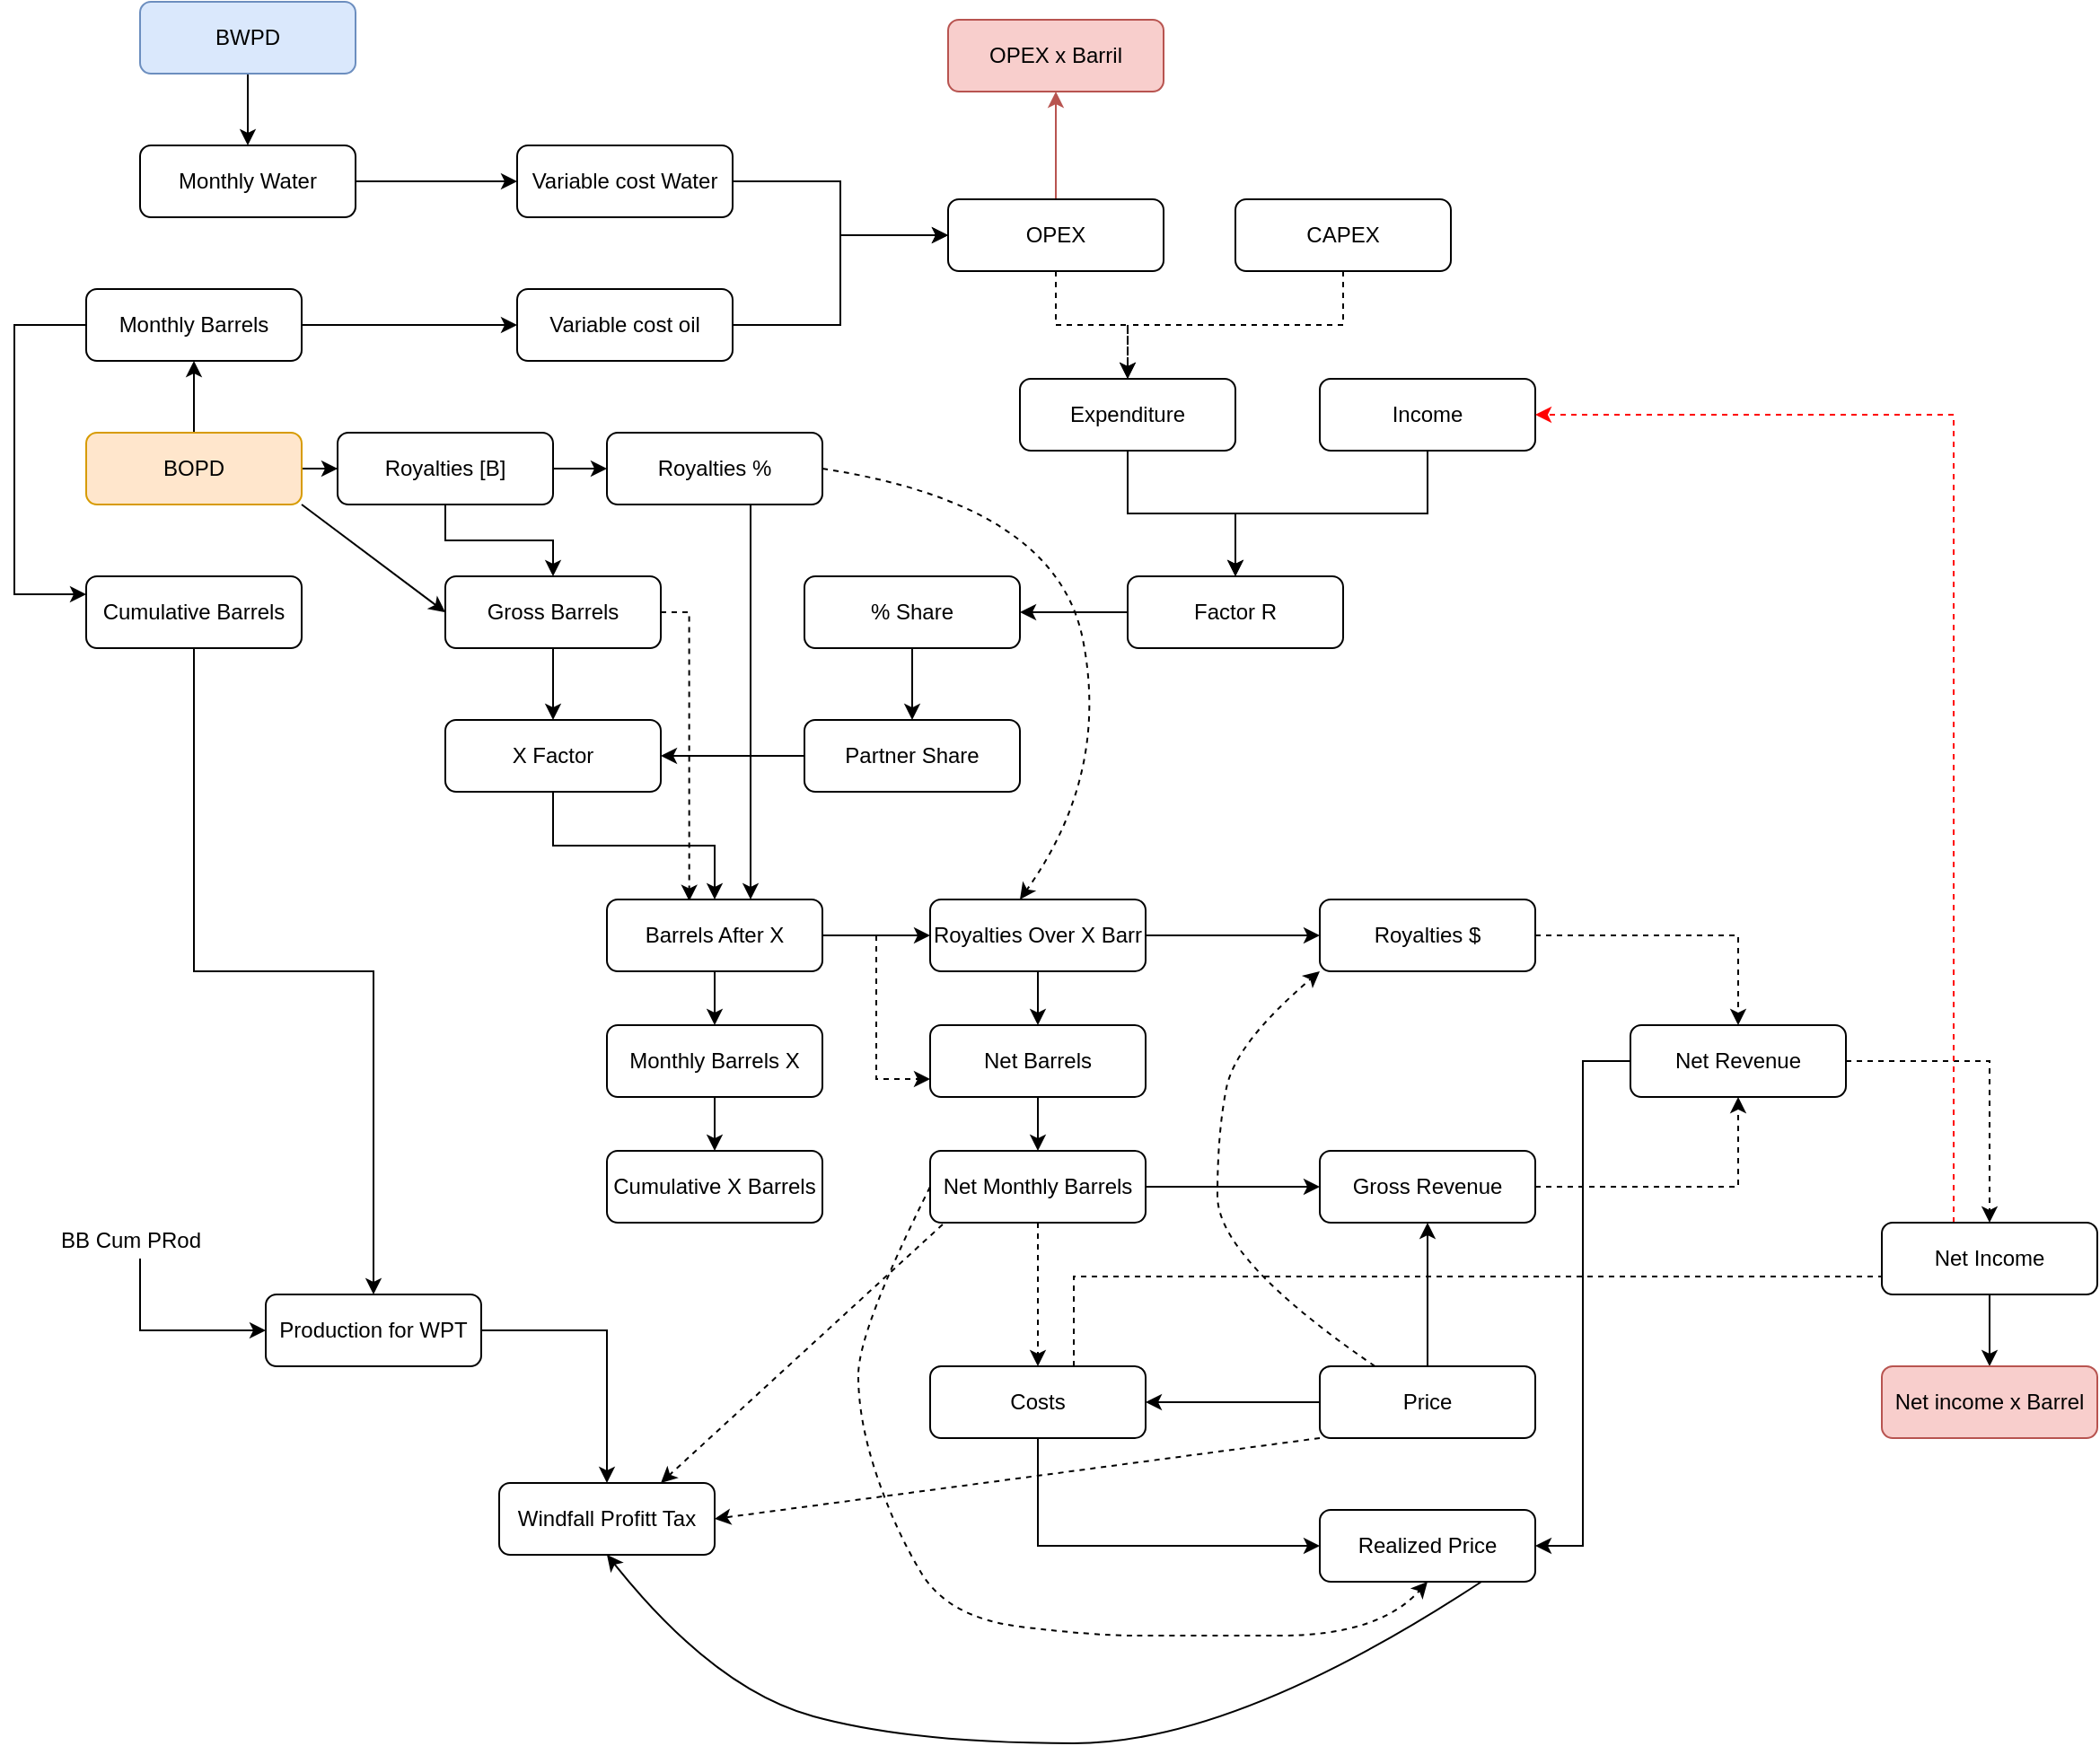 <mxfile version="14.1.8" type="github">
  <diagram id="C5RBs43oDa-KdzZeNtuy" name="Page-1">
    <mxGraphModel dx="1600" dy="2113" grid="1" gridSize="10" guides="1" tooltips="1" connect="1" arrows="1" fold="1" page="1" pageScale="1" pageWidth="827" pageHeight="1169" math="0" shadow="0">
      <root>
        <mxCell id="WIyWlLk6GJQsqaUBKTNV-0" />
        <mxCell id="WIyWlLk6GJQsqaUBKTNV-1" parent="WIyWlLk6GJQsqaUBKTNV-0" />
        <mxCell id="Q5CgKCw0-7kjikuRVH3W-6" style="edgeStyle=orthogonalEdgeStyle;rounded=0;orthogonalLoop=1;jettySize=auto;html=1;" parent="WIyWlLk6GJQsqaUBKTNV-1" source="WIyWlLk6GJQsqaUBKTNV-3" target="Q5CgKCw0-7kjikuRVH3W-3" edge="1">
          <mxGeometry relative="1" as="geometry" />
        </mxCell>
        <mxCell id="Q5CgKCw0-7kjikuRVH3W-8" style="edgeStyle=orthogonalEdgeStyle;rounded=0;orthogonalLoop=1;jettySize=auto;html=1;" parent="WIyWlLk6GJQsqaUBKTNV-1" source="WIyWlLk6GJQsqaUBKTNV-3" target="Q5CgKCw0-7kjikuRVH3W-7" edge="1">
          <mxGeometry relative="1" as="geometry" />
        </mxCell>
        <mxCell id="WIyWlLk6GJQsqaUBKTNV-3" value="BOPD" style="rounded=1;whiteSpace=wrap;html=1;fontSize=12;glass=0;strokeWidth=1;shadow=0;fillColor=#ffe6cc;strokeColor=#d79b00;" parent="WIyWlLk6GJQsqaUBKTNV-1" vertex="1">
          <mxGeometry x="140" width="120" height="40" as="geometry" />
        </mxCell>
        <mxCell id="Q5CgKCw0-7kjikuRVH3W-111" style="edgeStyle=orthogonalEdgeStyle;rounded=0;orthogonalLoop=1;jettySize=auto;html=1;entryX=0.5;entryY=0;entryDx=0;entryDy=0;" parent="WIyWlLk6GJQsqaUBKTNV-1" source="Q5CgKCw0-7kjikuRVH3W-1" target="Q5CgKCw0-7kjikuRVH3W-2" edge="1">
          <mxGeometry relative="1" as="geometry" />
        </mxCell>
        <mxCell id="Q5CgKCw0-7kjikuRVH3W-1" value="BWPD" style="rounded=1;whiteSpace=wrap;html=1;fontSize=12;glass=0;strokeWidth=1;shadow=0;fillColor=#dae8fc;strokeColor=#6c8ebf;" parent="WIyWlLk6GJQsqaUBKTNV-1" vertex="1">
          <mxGeometry x="170" y="-240" width="120" height="40" as="geometry" />
        </mxCell>
        <mxCell id="Q5CgKCw0-7kjikuRVH3W-132" style="edgeStyle=orthogonalEdgeStyle;rounded=0;orthogonalLoop=1;jettySize=auto;html=1;entryX=0;entryY=0.5;entryDx=0;entryDy=0;strokeColor=#000000;" parent="WIyWlLk6GJQsqaUBKTNV-1" source="Q5CgKCw0-7kjikuRVH3W-2" target="Q5CgKCw0-7kjikuRVH3W-82" edge="1">
          <mxGeometry relative="1" as="geometry" />
        </mxCell>
        <mxCell id="Q5CgKCw0-7kjikuRVH3W-2" value="Monthly Water" style="rounded=1;whiteSpace=wrap;html=1;fontSize=12;glass=0;strokeWidth=1;shadow=0;" parent="WIyWlLk6GJQsqaUBKTNV-1" vertex="1">
          <mxGeometry x="170" y="-160" width="120" height="40" as="geometry" />
        </mxCell>
        <mxCell id="Q5CgKCw0-7kjikuRVH3W-129" style="edgeStyle=orthogonalEdgeStyle;rounded=0;orthogonalLoop=1;jettySize=auto;html=1;strokeColor=#000000;entryX=0;entryY=0.25;entryDx=0;entryDy=0;" parent="WIyWlLk6GJQsqaUBKTNV-1" source="Q5CgKCw0-7kjikuRVH3W-3" target="Q5CgKCw0-7kjikuRVH3W-4" edge="1">
          <mxGeometry relative="1" as="geometry">
            <mxPoint x="110" y="90" as="targetPoint" />
            <Array as="points">
              <mxPoint x="100" y="-60" />
              <mxPoint x="100" y="90" />
            </Array>
          </mxGeometry>
        </mxCell>
        <mxCell id="Q5CgKCw0-7kjikuRVH3W-131" style="edgeStyle=orthogonalEdgeStyle;rounded=0;orthogonalLoop=1;jettySize=auto;html=1;entryX=0;entryY=0.5;entryDx=0;entryDy=0;strokeColor=#000000;" parent="WIyWlLk6GJQsqaUBKTNV-1" source="Q5CgKCw0-7kjikuRVH3W-3" target="Q5CgKCw0-7kjikuRVH3W-81" edge="1">
          <mxGeometry relative="1" as="geometry" />
        </mxCell>
        <mxCell id="Q5CgKCw0-7kjikuRVH3W-3" value="Monthly Barrels" style="rounded=1;whiteSpace=wrap;html=1;fontSize=12;glass=0;strokeWidth=1;shadow=0;" parent="WIyWlLk6GJQsqaUBKTNV-1" vertex="1">
          <mxGeometry x="140" y="-80" width="120" height="40" as="geometry" />
        </mxCell>
        <mxCell id="Q5CgKCw0-7kjikuRVH3W-62" style="edgeStyle=orthogonalEdgeStyle;rounded=0;orthogonalLoop=1;jettySize=auto;html=1;entryX=0.5;entryY=0;entryDx=0;entryDy=0;" parent="WIyWlLk6GJQsqaUBKTNV-1" source="Q5CgKCw0-7kjikuRVH3W-4" target="Q5CgKCw0-7kjikuRVH3W-61" edge="1">
          <mxGeometry relative="1" as="geometry" />
        </mxCell>
        <mxCell id="Q5CgKCw0-7kjikuRVH3W-4" value="Cumulative Barrels" style="rounded=1;whiteSpace=wrap;html=1;fontSize=12;glass=0;strokeWidth=1;shadow=0;" parent="WIyWlLk6GJQsqaUBKTNV-1" vertex="1">
          <mxGeometry x="140" y="80" width="120" height="40" as="geometry" />
        </mxCell>
        <mxCell id="Q5CgKCw0-7kjikuRVH3W-10" style="edgeStyle=orthogonalEdgeStyle;rounded=0;orthogonalLoop=1;jettySize=auto;html=1;" parent="WIyWlLk6GJQsqaUBKTNV-1" source="Q5CgKCw0-7kjikuRVH3W-7" target="Q5CgKCw0-7kjikuRVH3W-9" edge="1">
          <mxGeometry relative="1" as="geometry" />
        </mxCell>
        <mxCell id="Q5CgKCw0-7kjikuRVH3W-13" style="edgeStyle=orthogonalEdgeStyle;rounded=0;orthogonalLoop=1;jettySize=auto;html=1;entryX=0.5;entryY=0;entryDx=0;entryDy=0;" parent="WIyWlLk6GJQsqaUBKTNV-1" source="Q5CgKCw0-7kjikuRVH3W-7" target="Q5CgKCw0-7kjikuRVH3W-12" edge="1">
          <mxGeometry relative="1" as="geometry" />
        </mxCell>
        <mxCell id="Q5CgKCw0-7kjikuRVH3W-7" value="Royalties [B]" style="rounded=1;whiteSpace=wrap;html=1;fontSize=12;glass=0;strokeWidth=1;shadow=0;" parent="WIyWlLk6GJQsqaUBKTNV-1" vertex="1">
          <mxGeometry x="280" width="120" height="40" as="geometry" />
        </mxCell>
        <mxCell id="Q5CgKCw0-7kjikuRVH3W-32" style="edgeStyle=orthogonalEdgeStyle;rounded=0;orthogonalLoop=1;jettySize=auto;html=1;" parent="WIyWlLk6GJQsqaUBKTNV-1" source="Q5CgKCw0-7kjikuRVH3W-9" target="Q5CgKCw0-7kjikuRVH3W-28" edge="1">
          <mxGeometry relative="1" as="geometry">
            <Array as="points">
              <mxPoint x="510" y="150" />
              <mxPoint x="510" y="150" />
            </Array>
          </mxGeometry>
        </mxCell>
        <mxCell id="Q5CgKCw0-7kjikuRVH3W-9" value="Royalties %" style="rounded=1;whiteSpace=wrap;html=1;fontSize=12;glass=0;strokeWidth=1;shadow=0;" parent="WIyWlLk6GJQsqaUBKTNV-1" vertex="1">
          <mxGeometry x="430" width="120" height="40" as="geometry" />
        </mxCell>
        <mxCell id="Q5CgKCw0-7kjikuRVH3W-26" style="edgeStyle=orthogonalEdgeStyle;rounded=0;orthogonalLoop=1;jettySize=auto;html=1;entryX=0.5;entryY=0;entryDx=0;entryDy=0;" parent="WIyWlLk6GJQsqaUBKTNV-1" source="Q5CgKCw0-7kjikuRVH3W-12" target="Q5CgKCw0-7kjikuRVH3W-25" edge="1">
          <mxGeometry relative="1" as="geometry" />
        </mxCell>
        <mxCell id="Q5CgKCw0-7kjikuRVH3W-125" style="edgeStyle=orthogonalEdgeStyle;rounded=0;orthogonalLoop=1;jettySize=auto;html=1;entryX=0.382;entryY=0.021;entryDx=0;entryDy=0;entryPerimeter=0;dashed=1;strokeColor=#000000;" parent="WIyWlLk6GJQsqaUBKTNV-1" source="Q5CgKCw0-7kjikuRVH3W-12" target="Q5CgKCw0-7kjikuRVH3W-28" edge="1">
          <mxGeometry relative="1" as="geometry">
            <Array as="points">
              <mxPoint x="400" y="100" />
              <mxPoint x="476" y="100" />
            </Array>
          </mxGeometry>
        </mxCell>
        <mxCell id="Q5CgKCw0-7kjikuRVH3W-12" value="Gross Barrels" style="rounded=1;whiteSpace=wrap;html=1;fontSize=12;glass=0;strokeWidth=1;shadow=0;" parent="WIyWlLk6GJQsqaUBKTNV-1" vertex="1">
          <mxGeometry x="340" y="80" width="120" height="40" as="geometry" />
        </mxCell>
        <mxCell id="Q5CgKCw0-7kjikuRVH3W-15" value="" style="endArrow=classic;html=1;exitX=1;exitY=1;exitDx=0;exitDy=0;entryX=0;entryY=0.5;entryDx=0;entryDy=0;" parent="WIyWlLk6GJQsqaUBKTNV-1" source="WIyWlLk6GJQsqaUBKTNV-3" target="Q5CgKCw0-7kjikuRVH3W-12" edge="1">
          <mxGeometry width="50" height="50" relative="1" as="geometry">
            <mxPoint x="410" y="250" as="sourcePoint" />
            <mxPoint x="460" y="200" as="targetPoint" />
          </mxGeometry>
        </mxCell>
        <mxCell id="Q5CgKCw0-7kjikuRVH3W-19" style="edgeStyle=orthogonalEdgeStyle;rounded=0;orthogonalLoop=1;jettySize=auto;html=1;entryX=0.5;entryY=0;entryDx=0;entryDy=0;" parent="WIyWlLk6GJQsqaUBKTNV-1" source="Q5CgKCw0-7kjikuRVH3W-16" target="Q5CgKCw0-7kjikuRVH3W-18" edge="1">
          <mxGeometry relative="1" as="geometry" />
        </mxCell>
        <mxCell id="Q5CgKCw0-7kjikuRVH3W-16" value="Income&lt;span style=&quot;color: rgba(0 , 0 , 0 , 0) ; font-family: monospace ; font-size: 0px&quot;&gt;%3CmxGraphModel%3E%3Croot%3E%3CmxCell%20id%3D%220%22%2F%3E%3CmxCell%20id%3D%221%22%20parent%3D%220%22%2F%3E%3CmxCell%20id%3D%222%22%20value%3D%22BOPD%22%20style%3D%22rounded%3D1%3BwhiteSpace%3Dwrap%3Bhtml%3D1%3BfontSize%3D12%3Bglass%3D0%3BstrokeWidth%3D1%3Bshadow%3D0%3B%22%20vertex%3D%221%22%20parent%3D%221%22%3E%3CmxGeometry%20x%3D%22140%22%20width%3D%22120%22%20height%3D%2240%22%20as%3D%22geometry%22%2F%3E%3C%2FmxCell%3E%3C%2Froot%3E%3C%2FmxGraphModel%3E&lt;/span&gt;" style="rounded=1;whiteSpace=wrap;html=1;fontSize=12;glass=0;strokeWidth=1;shadow=0;" parent="WIyWlLk6GJQsqaUBKTNV-1" vertex="1">
          <mxGeometry x="827" y="-30" width="120" height="40" as="geometry" />
        </mxCell>
        <mxCell id="Q5CgKCw0-7kjikuRVH3W-20" style="edgeStyle=orthogonalEdgeStyle;rounded=0;orthogonalLoop=1;jettySize=auto;html=1;" parent="WIyWlLk6GJQsqaUBKTNV-1" source="Q5CgKCw0-7kjikuRVH3W-17" target="Q5CgKCw0-7kjikuRVH3W-18" edge="1">
          <mxGeometry relative="1" as="geometry" />
        </mxCell>
        <mxCell id="Q5CgKCw0-7kjikuRVH3W-17" value="Expenditure" style="rounded=1;whiteSpace=wrap;html=1;fontSize=12;glass=0;strokeWidth=1;shadow=0;" parent="WIyWlLk6GJQsqaUBKTNV-1" vertex="1">
          <mxGeometry x="660" y="-30" width="120" height="40" as="geometry" />
        </mxCell>
        <mxCell id="Q5CgKCw0-7kjikuRVH3W-23" style="edgeStyle=orthogonalEdgeStyle;rounded=0;orthogonalLoop=1;jettySize=auto;html=1;entryX=1;entryY=0.5;entryDx=0;entryDy=0;" parent="WIyWlLk6GJQsqaUBKTNV-1" source="Q5CgKCw0-7kjikuRVH3W-18" target="Q5CgKCw0-7kjikuRVH3W-21" edge="1">
          <mxGeometry relative="1" as="geometry" />
        </mxCell>
        <mxCell id="Q5CgKCw0-7kjikuRVH3W-18" value="Factor R" style="rounded=1;whiteSpace=wrap;html=1;fontSize=12;glass=0;strokeWidth=1;shadow=0;" parent="WIyWlLk6GJQsqaUBKTNV-1" vertex="1">
          <mxGeometry x="720" y="80" width="120" height="40" as="geometry" />
        </mxCell>
        <mxCell id="Q5CgKCw0-7kjikuRVH3W-24" style="edgeStyle=orthogonalEdgeStyle;rounded=0;orthogonalLoop=1;jettySize=auto;html=1;" parent="WIyWlLk6GJQsqaUBKTNV-1" source="Q5CgKCw0-7kjikuRVH3W-21" target="Q5CgKCw0-7kjikuRVH3W-22" edge="1">
          <mxGeometry relative="1" as="geometry" />
        </mxCell>
        <mxCell id="Q5CgKCw0-7kjikuRVH3W-21" value="% Share" style="rounded=1;whiteSpace=wrap;html=1;fontSize=12;glass=0;strokeWidth=1;shadow=0;" parent="WIyWlLk6GJQsqaUBKTNV-1" vertex="1">
          <mxGeometry x="540" y="80" width="120" height="40" as="geometry" />
        </mxCell>
        <mxCell id="Q5CgKCw0-7kjikuRVH3W-27" style="edgeStyle=orthogonalEdgeStyle;rounded=0;orthogonalLoop=1;jettySize=auto;html=1;entryX=1;entryY=0.5;entryDx=0;entryDy=0;" parent="WIyWlLk6GJQsqaUBKTNV-1" source="Q5CgKCw0-7kjikuRVH3W-22" target="Q5CgKCw0-7kjikuRVH3W-25" edge="1">
          <mxGeometry relative="1" as="geometry" />
        </mxCell>
        <mxCell id="Q5CgKCw0-7kjikuRVH3W-22" value="Partner Share" style="rounded=1;whiteSpace=wrap;html=1;fontSize=12;glass=0;strokeWidth=1;shadow=0;" parent="WIyWlLk6GJQsqaUBKTNV-1" vertex="1">
          <mxGeometry x="540" y="160" width="120" height="40" as="geometry" />
        </mxCell>
        <mxCell id="Q5CgKCw0-7kjikuRVH3W-30" style="edgeStyle=orthogonalEdgeStyle;rounded=0;orthogonalLoop=1;jettySize=auto;html=1;" parent="WIyWlLk6GJQsqaUBKTNV-1" source="Q5CgKCw0-7kjikuRVH3W-25" target="Q5CgKCw0-7kjikuRVH3W-28" edge="1">
          <mxGeometry relative="1" as="geometry" />
        </mxCell>
        <mxCell id="Q5CgKCw0-7kjikuRVH3W-25" value="X Factor" style="rounded=1;whiteSpace=wrap;html=1;fontSize=12;glass=0;strokeWidth=1;shadow=0;" parent="WIyWlLk6GJQsqaUBKTNV-1" vertex="1">
          <mxGeometry x="340" y="160" width="120" height="40" as="geometry" />
        </mxCell>
        <mxCell id="Q5CgKCw0-7kjikuRVH3W-34" style="edgeStyle=orthogonalEdgeStyle;rounded=0;orthogonalLoop=1;jettySize=auto;html=1;entryX=0.5;entryY=0;entryDx=0;entryDy=0;" parent="WIyWlLk6GJQsqaUBKTNV-1" source="Q5CgKCw0-7kjikuRVH3W-28" target="Q5CgKCw0-7kjikuRVH3W-33" edge="1">
          <mxGeometry relative="1" as="geometry" />
        </mxCell>
        <mxCell id="Q5CgKCw0-7kjikuRVH3W-38" style="edgeStyle=orthogonalEdgeStyle;rounded=0;orthogonalLoop=1;jettySize=auto;html=1;" parent="WIyWlLk6GJQsqaUBKTNV-1" source="Q5CgKCw0-7kjikuRVH3W-28" target="Q5CgKCw0-7kjikuRVH3W-37" edge="1">
          <mxGeometry relative="1" as="geometry" />
        </mxCell>
        <mxCell id="Q5CgKCw0-7kjikuRVH3W-126" style="edgeStyle=orthogonalEdgeStyle;rounded=0;orthogonalLoop=1;jettySize=auto;html=1;entryX=0;entryY=0.75;entryDx=0;entryDy=0;dashed=1;strokeColor=#000000;" parent="WIyWlLk6GJQsqaUBKTNV-1" source="Q5CgKCw0-7kjikuRVH3W-28" target="Q5CgKCw0-7kjikuRVH3W-40" edge="1">
          <mxGeometry relative="1" as="geometry" />
        </mxCell>
        <mxCell id="Q5CgKCw0-7kjikuRVH3W-28" value="Barrels After X" style="rounded=1;whiteSpace=wrap;html=1;fontSize=12;glass=0;strokeWidth=1;shadow=0;" parent="WIyWlLk6GJQsqaUBKTNV-1" vertex="1">
          <mxGeometry x="430" y="260" width="120" height="40" as="geometry" />
        </mxCell>
        <mxCell id="Q5CgKCw0-7kjikuRVH3W-36" style="edgeStyle=orthogonalEdgeStyle;rounded=0;orthogonalLoop=1;jettySize=auto;html=1;entryX=0.5;entryY=0;entryDx=0;entryDy=0;" parent="WIyWlLk6GJQsqaUBKTNV-1" source="Q5CgKCw0-7kjikuRVH3W-33" target="Q5CgKCw0-7kjikuRVH3W-35" edge="1">
          <mxGeometry relative="1" as="geometry" />
        </mxCell>
        <mxCell id="Q5CgKCw0-7kjikuRVH3W-33" value="Monthly Barrels X" style="rounded=1;whiteSpace=wrap;html=1;fontSize=12;glass=0;strokeWidth=1;shadow=0;" parent="WIyWlLk6GJQsqaUBKTNV-1" vertex="1">
          <mxGeometry x="430" y="330" width="120" height="40" as="geometry" />
        </mxCell>
        <mxCell id="Q5CgKCw0-7kjikuRVH3W-35" value="Cumulative X Barrels" style="rounded=1;whiteSpace=wrap;html=1;fontSize=12;glass=0;strokeWidth=1;shadow=0;" parent="WIyWlLk6GJQsqaUBKTNV-1" vertex="1">
          <mxGeometry x="430" y="400" width="120" height="40" as="geometry" />
        </mxCell>
        <mxCell id="Q5CgKCw0-7kjikuRVH3W-51" style="edgeStyle=orthogonalEdgeStyle;rounded=0;orthogonalLoop=1;jettySize=auto;html=1;entryX=0;entryY=0.5;entryDx=0;entryDy=0;" parent="WIyWlLk6GJQsqaUBKTNV-1" source="Q5CgKCw0-7kjikuRVH3W-37" target="Q5CgKCw0-7kjikuRVH3W-50" edge="1">
          <mxGeometry relative="1" as="geometry" />
        </mxCell>
        <mxCell id="Q5CgKCw0-7kjikuRVH3W-37" value="Royalties Over X Barr" style="rounded=1;whiteSpace=wrap;html=1;fontSize=12;glass=0;strokeWidth=1;shadow=0;" parent="WIyWlLk6GJQsqaUBKTNV-1" vertex="1">
          <mxGeometry x="610" y="260" width="120" height="40" as="geometry" />
        </mxCell>
        <mxCell id="Q5CgKCw0-7kjikuRVH3W-39" value="" style="curved=1;endArrow=classic;html=1;exitX=1;exitY=0.5;exitDx=0;exitDy=0;dashed=1;" parent="WIyWlLk6GJQsqaUBKTNV-1" source="Q5CgKCw0-7kjikuRVH3W-9" edge="1">
          <mxGeometry width="50" height="50" relative="1" as="geometry">
            <mxPoint x="430" y="250" as="sourcePoint" />
            <mxPoint x="660" y="260" as="targetPoint" />
            <Array as="points">
              <mxPoint x="680" y="40" />
              <mxPoint x="710" y="190" />
            </Array>
          </mxGeometry>
        </mxCell>
        <mxCell id="Q5CgKCw0-7kjikuRVH3W-45" style="edgeStyle=orthogonalEdgeStyle;rounded=0;orthogonalLoop=1;jettySize=auto;html=1;entryX=0.5;entryY=0;entryDx=0;entryDy=0;" parent="WIyWlLk6GJQsqaUBKTNV-1" source="Q5CgKCw0-7kjikuRVH3W-40" target="Q5CgKCw0-7kjikuRVH3W-44" edge="1">
          <mxGeometry relative="1" as="geometry" />
        </mxCell>
        <mxCell id="Q5CgKCw0-7kjikuRVH3W-40" value="Net Barrels" style="rounded=1;whiteSpace=wrap;html=1;fontSize=12;glass=0;strokeWidth=1;shadow=0;" parent="WIyWlLk6GJQsqaUBKTNV-1" vertex="1">
          <mxGeometry x="610" y="330" width="120" height="40" as="geometry" />
        </mxCell>
        <mxCell id="Q5CgKCw0-7kjikuRVH3W-43" value="" style="endArrow=classic;html=1;entryX=0.5;entryY=0;entryDx=0;entryDy=0;exitX=0.5;exitY=1;exitDx=0;exitDy=0;" parent="WIyWlLk6GJQsqaUBKTNV-1" source="Q5CgKCw0-7kjikuRVH3W-37" target="Q5CgKCw0-7kjikuRVH3W-40" edge="1">
          <mxGeometry width="50" height="50" relative="1" as="geometry">
            <mxPoint x="430" y="250" as="sourcePoint" />
            <mxPoint x="480" y="200" as="targetPoint" />
          </mxGeometry>
        </mxCell>
        <mxCell id="Q5CgKCw0-7kjikuRVH3W-49" style="edgeStyle=orthogonalEdgeStyle;rounded=0;orthogonalLoop=1;jettySize=auto;html=1;entryX=0;entryY=0.5;entryDx=0;entryDy=0;" parent="WIyWlLk6GJQsqaUBKTNV-1" source="Q5CgKCw0-7kjikuRVH3W-44" target="Q5CgKCw0-7kjikuRVH3W-47" edge="1">
          <mxGeometry relative="1" as="geometry" />
        </mxCell>
        <mxCell id="Q5CgKCw0-7kjikuRVH3W-58" style="edgeStyle=orthogonalEdgeStyle;rounded=0;orthogonalLoop=1;jettySize=auto;html=1;entryX=0.5;entryY=0;entryDx=0;entryDy=0;dashed=1;" parent="WIyWlLk6GJQsqaUBKTNV-1" source="Q5CgKCw0-7kjikuRVH3W-44" target="Q5CgKCw0-7kjikuRVH3W-57" edge="1">
          <mxGeometry relative="1" as="geometry" />
        </mxCell>
        <mxCell id="Q5CgKCw0-7kjikuRVH3W-44" value="Net Monthly Barrels" style="rounded=1;whiteSpace=wrap;html=1;fontSize=12;glass=0;strokeWidth=1;shadow=0;" parent="WIyWlLk6GJQsqaUBKTNV-1" vertex="1">
          <mxGeometry x="610" y="400" width="120" height="40" as="geometry" />
        </mxCell>
        <mxCell id="Q5CgKCw0-7kjikuRVH3W-48" style="edgeStyle=orthogonalEdgeStyle;rounded=0;orthogonalLoop=1;jettySize=auto;html=1;entryX=0.5;entryY=1;entryDx=0;entryDy=0;" parent="WIyWlLk6GJQsqaUBKTNV-1" source="Q5CgKCw0-7kjikuRVH3W-46" target="Q5CgKCw0-7kjikuRVH3W-47" edge="1">
          <mxGeometry relative="1" as="geometry" />
        </mxCell>
        <mxCell id="Q5CgKCw0-7kjikuRVH3W-60" style="edgeStyle=orthogonalEdgeStyle;rounded=0;orthogonalLoop=1;jettySize=auto;html=1;entryX=1;entryY=0.5;entryDx=0;entryDy=0;" parent="WIyWlLk6GJQsqaUBKTNV-1" source="Q5CgKCw0-7kjikuRVH3W-46" target="Q5CgKCw0-7kjikuRVH3W-57" edge="1">
          <mxGeometry relative="1" as="geometry" />
        </mxCell>
        <mxCell id="Q5CgKCw0-7kjikuRVH3W-46" value="Price" style="rounded=1;whiteSpace=wrap;html=1;fontSize=12;glass=0;strokeWidth=1;shadow=0;" parent="WIyWlLk6GJQsqaUBKTNV-1" vertex="1">
          <mxGeometry x="827" y="520" width="120" height="40" as="geometry" />
        </mxCell>
        <mxCell id="Q5CgKCw0-7kjikuRVH3W-56" style="edgeStyle=orthogonalEdgeStyle;rounded=0;orthogonalLoop=1;jettySize=auto;html=1;entryX=0.5;entryY=1;entryDx=0;entryDy=0;dashed=1;" parent="WIyWlLk6GJQsqaUBKTNV-1" source="Q5CgKCw0-7kjikuRVH3W-47" target="Q5CgKCw0-7kjikuRVH3W-54" edge="1">
          <mxGeometry relative="1" as="geometry" />
        </mxCell>
        <mxCell id="Q5CgKCw0-7kjikuRVH3W-47" value="Gross Revenue" style="rounded=1;whiteSpace=wrap;html=1;fontSize=12;glass=0;strokeWidth=1;shadow=0;" parent="WIyWlLk6GJQsqaUBKTNV-1" vertex="1">
          <mxGeometry x="827" y="400" width="120" height="40" as="geometry" />
        </mxCell>
        <mxCell id="Q5CgKCw0-7kjikuRVH3W-55" style="edgeStyle=orthogonalEdgeStyle;rounded=0;orthogonalLoop=1;jettySize=auto;html=1;dashed=1;" parent="WIyWlLk6GJQsqaUBKTNV-1" source="Q5CgKCw0-7kjikuRVH3W-50" target="Q5CgKCw0-7kjikuRVH3W-54" edge="1">
          <mxGeometry relative="1" as="geometry" />
        </mxCell>
        <mxCell id="Q5CgKCw0-7kjikuRVH3W-50" value="Royalties $" style="rounded=1;whiteSpace=wrap;html=1;fontSize=12;glass=0;strokeWidth=1;shadow=0;" parent="WIyWlLk6GJQsqaUBKTNV-1" vertex="1">
          <mxGeometry x="827" y="260" width="120" height="40" as="geometry" />
        </mxCell>
        <mxCell id="Q5CgKCw0-7kjikuRVH3W-52" value="" style="curved=1;endArrow=classic;html=1;entryX=0;entryY=1;entryDx=0;entryDy=0;dashed=1;" parent="WIyWlLk6GJQsqaUBKTNV-1" source="Q5CgKCw0-7kjikuRVH3W-46" target="Q5CgKCw0-7kjikuRVH3W-50" edge="1">
          <mxGeometry width="50" height="50" relative="1" as="geometry">
            <mxPoint x="820" y="460" as="sourcePoint" />
            <mxPoint x="820" y="280" as="targetPoint" />
            <Array as="points">
              <mxPoint x="770" y="460" />
              <mxPoint x="770" y="390" />
              <mxPoint x="780" y="340" />
            </Array>
          </mxGeometry>
        </mxCell>
        <mxCell id="Q5CgKCw0-7kjikuRVH3W-66" style="edgeStyle=orthogonalEdgeStyle;rounded=0;orthogonalLoop=1;jettySize=auto;html=1;entryX=1;entryY=0.5;entryDx=0;entryDy=0;" parent="WIyWlLk6GJQsqaUBKTNV-1" source="Q5CgKCw0-7kjikuRVH3W-54" target="Q5CgKCw0-7kjikuRVH3W-65" edge="1">
          <mxGeometry relative="1" as="geometry" />
        </mxCell>
        <mxCell id="Q5CgKCw0-7kjikuRVH3W-77" style="edgeStyle=orthogonalEdgeStyle;rounded=0;orthogonalLoop=1;jettySize=auto;html=1;entryX=0.5;entryY=0;entryDx=0;entryDy=0;dashed=1;" parent="WIyWlLk6GJQsqaUBKTNV-1" source="Q5CgKCw0-7kjikuRVH3W-54" target="Q5CgKCw0-7kjikuRVH3W-76" edge="1">
          <mxGeometry relative="1" as="geometry" />
        </mxCell>
        <mxCell id="Q5CgKCw0-7kjikuRVH3W-54" value="Net Revenue" style="rounded=1;whiteSpace=wrap;html=1;fontSize=12;glass=0;strokeWidth=1;shadow=0;" parent="WIyWlLk6GJQsqaUBKTNV-1" vertex="1">
          <mxGeometry x="1000" y="330" width="120" height="40" as="geometry" />
        </mxCell>
        <mxCell id="Q5CgKCw0-7kjikuRVH3W-67" style="edgeStyle=orthogonalEdgeStyle;rounded=0;orthogonalLoop=1;jettySize=auto;html=1;entryX=0;entryY=0.5;entryDx=0;entryDy=0;" parent="WIyWlLk6GJQsqaUBKTNV-1" source="Q5CgKCw0-7kjikuRVH3W-57" target="Q5CgKCw0-7kjikuRVH3W-65" edge="1">
          <mxGeometry relative="1" as="geometry">
            <Array as="points">
              <mxPoint x="670" y="620" />
            </Array>
          </mxGeometry>
        </mxCell>
        <mxCell id="Q5CgKCw0-7kjikuRVH3W-78" style="edgeStyle=orthogonalEdgeStyle;rounded=0;orthogonalLoop=1;jettySize=auto;html=1;entryX=0;entryY=0.25;entryDx=0;entryDy=0;dashed=1;" parent="WIyWlLk6GJQsqaUBKTNV-1" source="Q5CgKCw0-7kjikuRVH3W-57" target="Q5CgKCw0-7kjikuRVH3W-76" edge="1">
          <mxGeometry relative="1" as="geometry">
            <Array as="points">
              <mxPoint x="690" y="470" />
              <mxPoint x="1160" y="470" />
            </Array>
          </mxGeometry>
        </mxCell>
        <mxCell id="Q5CgKCw0-7kjikuRVH3W-57" value="Costs" style="rounded=1;whiteSpace=wrap;html=1;fontSize=12;glass=0;strokeWidth=1;shadow=0;" parent="WIyWlLk6GJQsqaUBKTNV-1" vertex="1">
          <mxGeometry x="610" y="520" width="120" height="40" as="geometry" />
        </mxCell>
        <mxCell id="Q5CgKCw0-7kjikuRVH3W-71" style="edgeStyle=orthogonalEdgeStyle;rounded=0;orthogonalLoop=1;jettySize=auto;html=1;entryX=0.5;entryY=0;entryDx=0;entryDy=0;" parent="WIyWlLk6GJQsqaUBKTNV-1" source="Q5CgKCw0-7kjikuRVH3W-61" target="Q5CgKCw0-7kjikuRVH3W-69" edge="1">
          <mxGeometry relative="1" as="geometry">
            <mxPoint x="440" y="570" as="targetPoint" />
          </mxGeometry>
        </mxCell>
        <mxCell id="Q5CgKCw0-7kjikuRVH3W-61" value="Production for WPT" style="rounded=1;whiteSpace=wrap;html=1;fontSize=12;glass=0;strokeWidth=1;shadow=0;" parent="WIyWlLk6GJQsqaUBKTNV-1" vertex="1">
          <mxGeometry x="240" y="480" width="120" height="40" as="geometry" />
        </mxCell>
        <mxCell id="Q5CgKCw0-7kjikuRVH3W-64" style="edgeStyle=orthogonalEdgeStyle;rounded=0;orthogonalLoop=1;jettySize=auto;html=1;entryX=0;entryY=0.5;entryDx=0;entryDy=0;" parent="WIyWlLk6GJQsqaUBKTNV-1" source="Q5CgKCw0-7kjikuRVH3W-63" target="Q5CgKCw0-7kjikuRVH3W-61" edge="1">
          <mxGeometry relative="1" as="geometry">
            <Array as="points">
              <mxPoint x="170" y="500" />
            </Array>
          </mxGeometry>
        </mxCell>
        <mxCell id="Q5CgKCw0-7kjikuRVH3W-63" value="BB Cum PRod" style="text;html=1;strokeColor=none;fillColor=none;align=center;verticalAlign=middle;whiteSpace=wrap;rounded=0;" parent="WIyWlLk6GJQsqaUBKTNV-1" vertex="1">
          <mxGeometry x="120" y="440" width="90" height="20" as="geometry" />
        </mxCell>
        <mxCell id="Q5CgKCw0-7kjikuRVH3W-65" value="Realized Price" style="rounded=1;whiteSpace=wrap;html=1;fontSize=12;glass=0;strokeWidth=1;shadow=0;" parent="WIyWlLk6GJQsqaUBKTNV-1" vertex="1">
          <mxGeometry x="827" y="600" width="120" height="40" as="geometry" />
        </mxCell>
        <mxCell id="Q5CgKCw0-7kjikuRVH3W-68" value="" style="curved=1;endArrow=classic;html=1;entryX=0.5;entryY=1;entryDx=0;entryDy=0;exitX=0;exitY=0.5;exitDx=0;exitDy=0;dashed=1;" parent="WIyWlLk6GJQsqaUBKTNV-1" source="Q5CgKCw0-7kjikuRVH3W-44" target="Q5CgKCw0-7kjikuRVH3W-65" edge="1">
          <mxGeometry width="50" height="50" relative="1" as="geometry">
            <mxPoint x="660" y="560" as="sourcePoint" />
            <mxPoint x="710" y="510" as="targetPoint" />
            <Array as="points">
              <mxPoint x="570" y="500" />
              <mxPoint x="570" y="550" />
              <mxPoint x="590" y="610" />
              <mxPoint x="620" y="660" />
              <mxPoint x="700" y="670" />
              <mxPoint x="750" y="670" />
              <mxPoint x="860" y="670" />
            </Array>
          </mxGeometry>
        </mxCell>
        <mxCell id="Q5CgKCw0-7kjikuRVH3W-69" value="Windfall Profitt Tax" style="rounded=1;whiteSpace=wrap;html=1;fontSize=12;glass=0;strokeWidth=1;shadow=0;" parent="WIyWlLk6GJQsqaUBKTNV-1" vertex="1">
          <mxGeometry x="370" y="585" width="120" height="40" as="geometry" />
        </mxCell>
        <mxCell id="Q5CgKCw0-7kjikuRVH3W-70" value="" style="curved=1;endArrow=classic;html=1;entryX=0.5;entryY=1;entryDx=0;entryDy=0;exitX=0.75;exitY=1;exitDx=0;exitDy=0;" parent="WIyWlLk6GJQsqaUBKTNV-1" source="Q5CgKCw0-7kjikuRVH3W-65" target="Q5CgKCw0-7kjikuRVH3W-69" edge="1">
          <mxGeometry width="50" height="50" relative="1" as="geometry">
            <mxPoint x="740" y="770" as="sourcePoint" />
            <mxPoint x="390" y="740" as="targetPoint" />
            <Array as="points">
              <mxPoint x="780" y="730" />
              <mxPoint x="600" y="730" />
              <mxPoint x="490" y="700" />
            </Array>
          </mxGeometry>
        </mxCell>
        <mxCell id="Q5CgKCw0-7kjikuRVH3W-72" value="" style="endArrow=classic;html=1;entryX=1;entryY=0.5;entryDx=0;entryDy=0;exitX=0;exitY=1;exitDx=0;exitDy=0;dashed=1;" parent="WIyWlLk6GJQsqaUBKTNV-1" source="Q5CgKCw0-7kjikuRVH3W-46" target="Q5CgKCw0-7kjikuRVH3W-69" edge="1">
          <mxGeometry width="50" height="50" relative="1" as="geometry">
            <mxPoint x="660" y="670" as="sourcePoint" />
            <mxPoint x="710" y="620" as="targetPoint" />
          </mxGeometry>
        </mxCell>
        <mxCell id="Q5CgKCw0-7kjikuRVH3W-75" value="" style="endArrow=classic;html=1;dashed=1;entryX=0.75;entryY=0;entryDx=0;entryDy=0;exitX=0.058;exitY=1.025;exitDx=0;exitDy=0;exitPerimeter=0;" parent="WIyWlLk6GJQsqaUBKTNV-1" source="Q5CgKCw0-7kjikuRVH3W-44" target="Q5CgKCw0-7kjikuRVH3W-69" edge="1">
          <mxGeometry width="50" height="50" relative="1" as="geometry">
            <mxPoint x="660" y="580" as="sourcePoint" />
            <mxPoint x="710" y="530" as="targetPoint" />
          </mxGeometry>
        </mxCell>
        <mxCell id="Q5CgKCw0-7kjikuRVH3W-107" style="edgeStyle=orthogonalEdgeStyle;rounded=0;orthogonalLoop=1;jettySize=auto;html=1;fillColor=#ffe6cc;strokeColor=#FF0000;dashed=1;entryX=1;entryY=0.5;entryDx=0;entryDy=0;" parent="WIyWlLk6GJQsqaUBKTNV-1" source="Q5CgKCw0-7kjikuRVH3W-76" target="Q5CgKCw0-7kjikuRVH3W-16" edge="1">
          <mxGeometry relative="1" as="geometry">
            <mxPoint x="1000" y="60" as="targetPoint" />
            <Array as="points">
              <mxPoint x="1180" y="-10" />
            </Array>
          </mxGeometry>
        </mxCell>
        <mxCell id="J_nEnahYbwjoR5bdm2Jl-4" style="edgeStyle=orthogonalEdgeStyle;rounded=0;orthogonalLoop=1;jettySize=auto;html=1;exitX=0.5;exitY=1;exitDx=0;exitDy=0;entryX=0.5;entryY=0;entryDx=0;entryDy=0;" edge="1" parent="WIyWlLk6GJQsqaUBKTNV-1" source="Q5CgKCw0-7kjikuRVH3W-76" target="J_nEnahYbwjoR5bdm2Jl-2">
          <mxGeometry relative="1" as="geometry" />
        </mxCell>
        <mxCell id="Q5CgKCw0-7kjikuRVH3W-76" value="Net Income" style="rounded=1;whiteSpace=wrap;html=1;fontSize=12;glass=0;strokeWidth=1;shadow=0;" parent="WIyWlLk6GJQsqaUBKTNV-1" vertex="1">
          <mxGeometry x="1140" y="440" width="120" height="40" as="geometry" />
        </mxCell>
        <mxCell id="Q5CgKCw0-7kjikuRVH3W-123" style="edgeStyle=orthogonalEdgeStyle;rounded=0;orthogonalLoop=1;jettySize=auto;html=1;entryX=0.5;entryY=0;entryDx=0;entryDy=0;dashed=1;strokeColor=#000000;" parent="WIyWlLk6GJQsqaUBKTNV-1" source="Q5CgKCw0-7kjikuRVH3W-79" target="Q5CgKCw0-7kjikuRVH3W-17" edge="1">
          <mxGeometry relative="1" as="geometry" />
        </mxCell>
        <mxCell id="Q5CgKCw0-7kjikuRVH3W-79" value="CAPEX" style="rounded=1;whiteSpace=wrap;html=1;fontSize=12;glass=0;strokeWidth=1;shadow=0;" parent="WIyWlLk6GJQsqaUBKTNV-1" vertex="1">
          <mxGeometry x="780" y="-130" width="120" height="40" as="geometry" />
        </mxCell>
        <mxCell id="Q5CgKCw0-7kjikuRVH3W-122" style="edgeStyle=orthogonalEdgeStyle;rounded=0;orthogonalLoop=1;jettySize=auto;html=1;entryX=0.5;entryY=0;entryDx=0;entryDy=0;dashed=1;strokeColor=#000000;" parent="WIyWlLk6GJQsqaUBKTNV-1" source="Q5CgKCw0-7kjikuRVH3W-80" target="Q5CgKCw0-7kjikuRVH3W-17" edge="1">
          <mxGeometry relative="1" as="geometry" />
        </mxCell>
        <mxCell id="J_nEnahYbwjoR5bdm2Jl-5" style="edgeStyle=orthogonalEdgeStyle;rounded=0;orthogonalLoop=1;jettySize=auto;html=1;exitX=0.5;exitY=0;exitDx=0;exitDy=0;entryX=0.5;entryY=1;entryDx=0;entryDy=0;fillColor=#f8cecc;strokeColor=#b85450;" edge="1" parent="WIyWlLk6GJQsqaUBKTNV-1" source="Q5CgKCw0-7kjikuRVH3W-80" target="J_nEnahYbwjoR5bdm2Jl-1">
          <mxGeometry relative="1" as="geometry" />
        </mxCell>
        <mxCell id="Q5CgKCw0-7kjikuRVH3W-80" value="OPEX" style="rounded=1;whiteSpace=wrap;html=1;fontSize=12;glass=0;strokeWidth=1;shadow=0;" parent="WIyWlLk6GJQsqaUBKTNV-1" vertex="1">
          <mxGeometry x="620" y="-130" width="120" height="40" as="geometry" />
        </mxCell>
        <mxCell id="Q5CgKCw0-7kjikuRVH3W-133" style="edgeStyle=orthogonalEdgeStyle;rounded=0;orthogonalLoop=1;jettySize=auto;html=1;strokeColor=#000000;" parent="WIyWlLk6GJQsqaUBKTNV-1" source="Q5CgKCw0-7kjikuRVH3W-82" target="Q5CgKCw0-7kjikuRVH3W-80" edge="1">
          <mxGeometry relative="1" as="geometry" />
        </mxCell>
        <mxCell id="Q5CgKCw0-7kjikuRVH3W-82" value="Variable cost Water" style="rounded=1;whiteSpace=wrap;html=1;fontSize=12;glass=0;strokeWidth=1;shadow=0;" parent="WIyWlLk6GJQsqaUBKTNV-1" vertex="1">
          <mxGeometry x="380" y="-160" width="120" height="40" as="geometry" />
        </mxCell>
        <mxCell id="Q5CgKCw0-7kjikuRVH3W-120" style="edgeStyle=orthogonalEdgeStyle;rounded=0;orthogonalLoop=1;jettySize=auto;html=1;entryX=0;entryY=0.5;entryDx=0;entryDy=0;strokeColor=#000000;" parent="WIyWlLk6GJQsqaUBKTNV-1" source="Q5CgKCw0-7kjikuRVH3W-81" target="Q5CgKCw0-7kjikuRVH3W-80" edge="1">
          <mxGeometry relative="1" as="geometry" />
        </mxCell>
        <mxCell id="Q5CgKCw0-7kjikuRVH3W-81" value="Variable cost oil" style="rounded=1;whiteSpace=wrap;html=1;fontSize=12;glass=0;strokeWidth=1;shadow=0;" parent="WIyWlLk6GJQsqaUBKTNV-1" vertex="1">
          <mxGeometry x="380" y="-80" width="120" height="40" as="geometry" />
        </mxCell>
        <mxCell id="J_nEnahYbwjoR5bdm2Jl-1" value="OPEX x Barril" style="rounded=1;whiteSpace=wrap;html=1;fontSize=12;glass=0;strokeWidth=1;shadow=0;fillColor=#f8cecc;strokeColor=#b85450;" vertex="1" parent="WIyWlLk6GJQsqaUBKTNV-1">
          <mxGeometry x="620" y="-230" width="120" height="40" as="geometry" />
        </mxCell>
        <mxCell id="J_nEnahYbwjoR5bdm2Jl-2" value="Net income x Barrel" style="rounded=1;whiteSpace=wrap;html=1;fontSize=12;glass=0;strokeWidth=1;shadow=0;fillColor=#f8cecc;strokeColor=#b85450;" vertex="1" parent="WIyWlLk6GJQsqaUBKTNV-1">
          <mxGeometry x="1140" y="520" width="120" height="40" as="geometry" />
        </mxCell>
      </root>
    </mxGraphModel>
  </diagram>
</mxfile>
